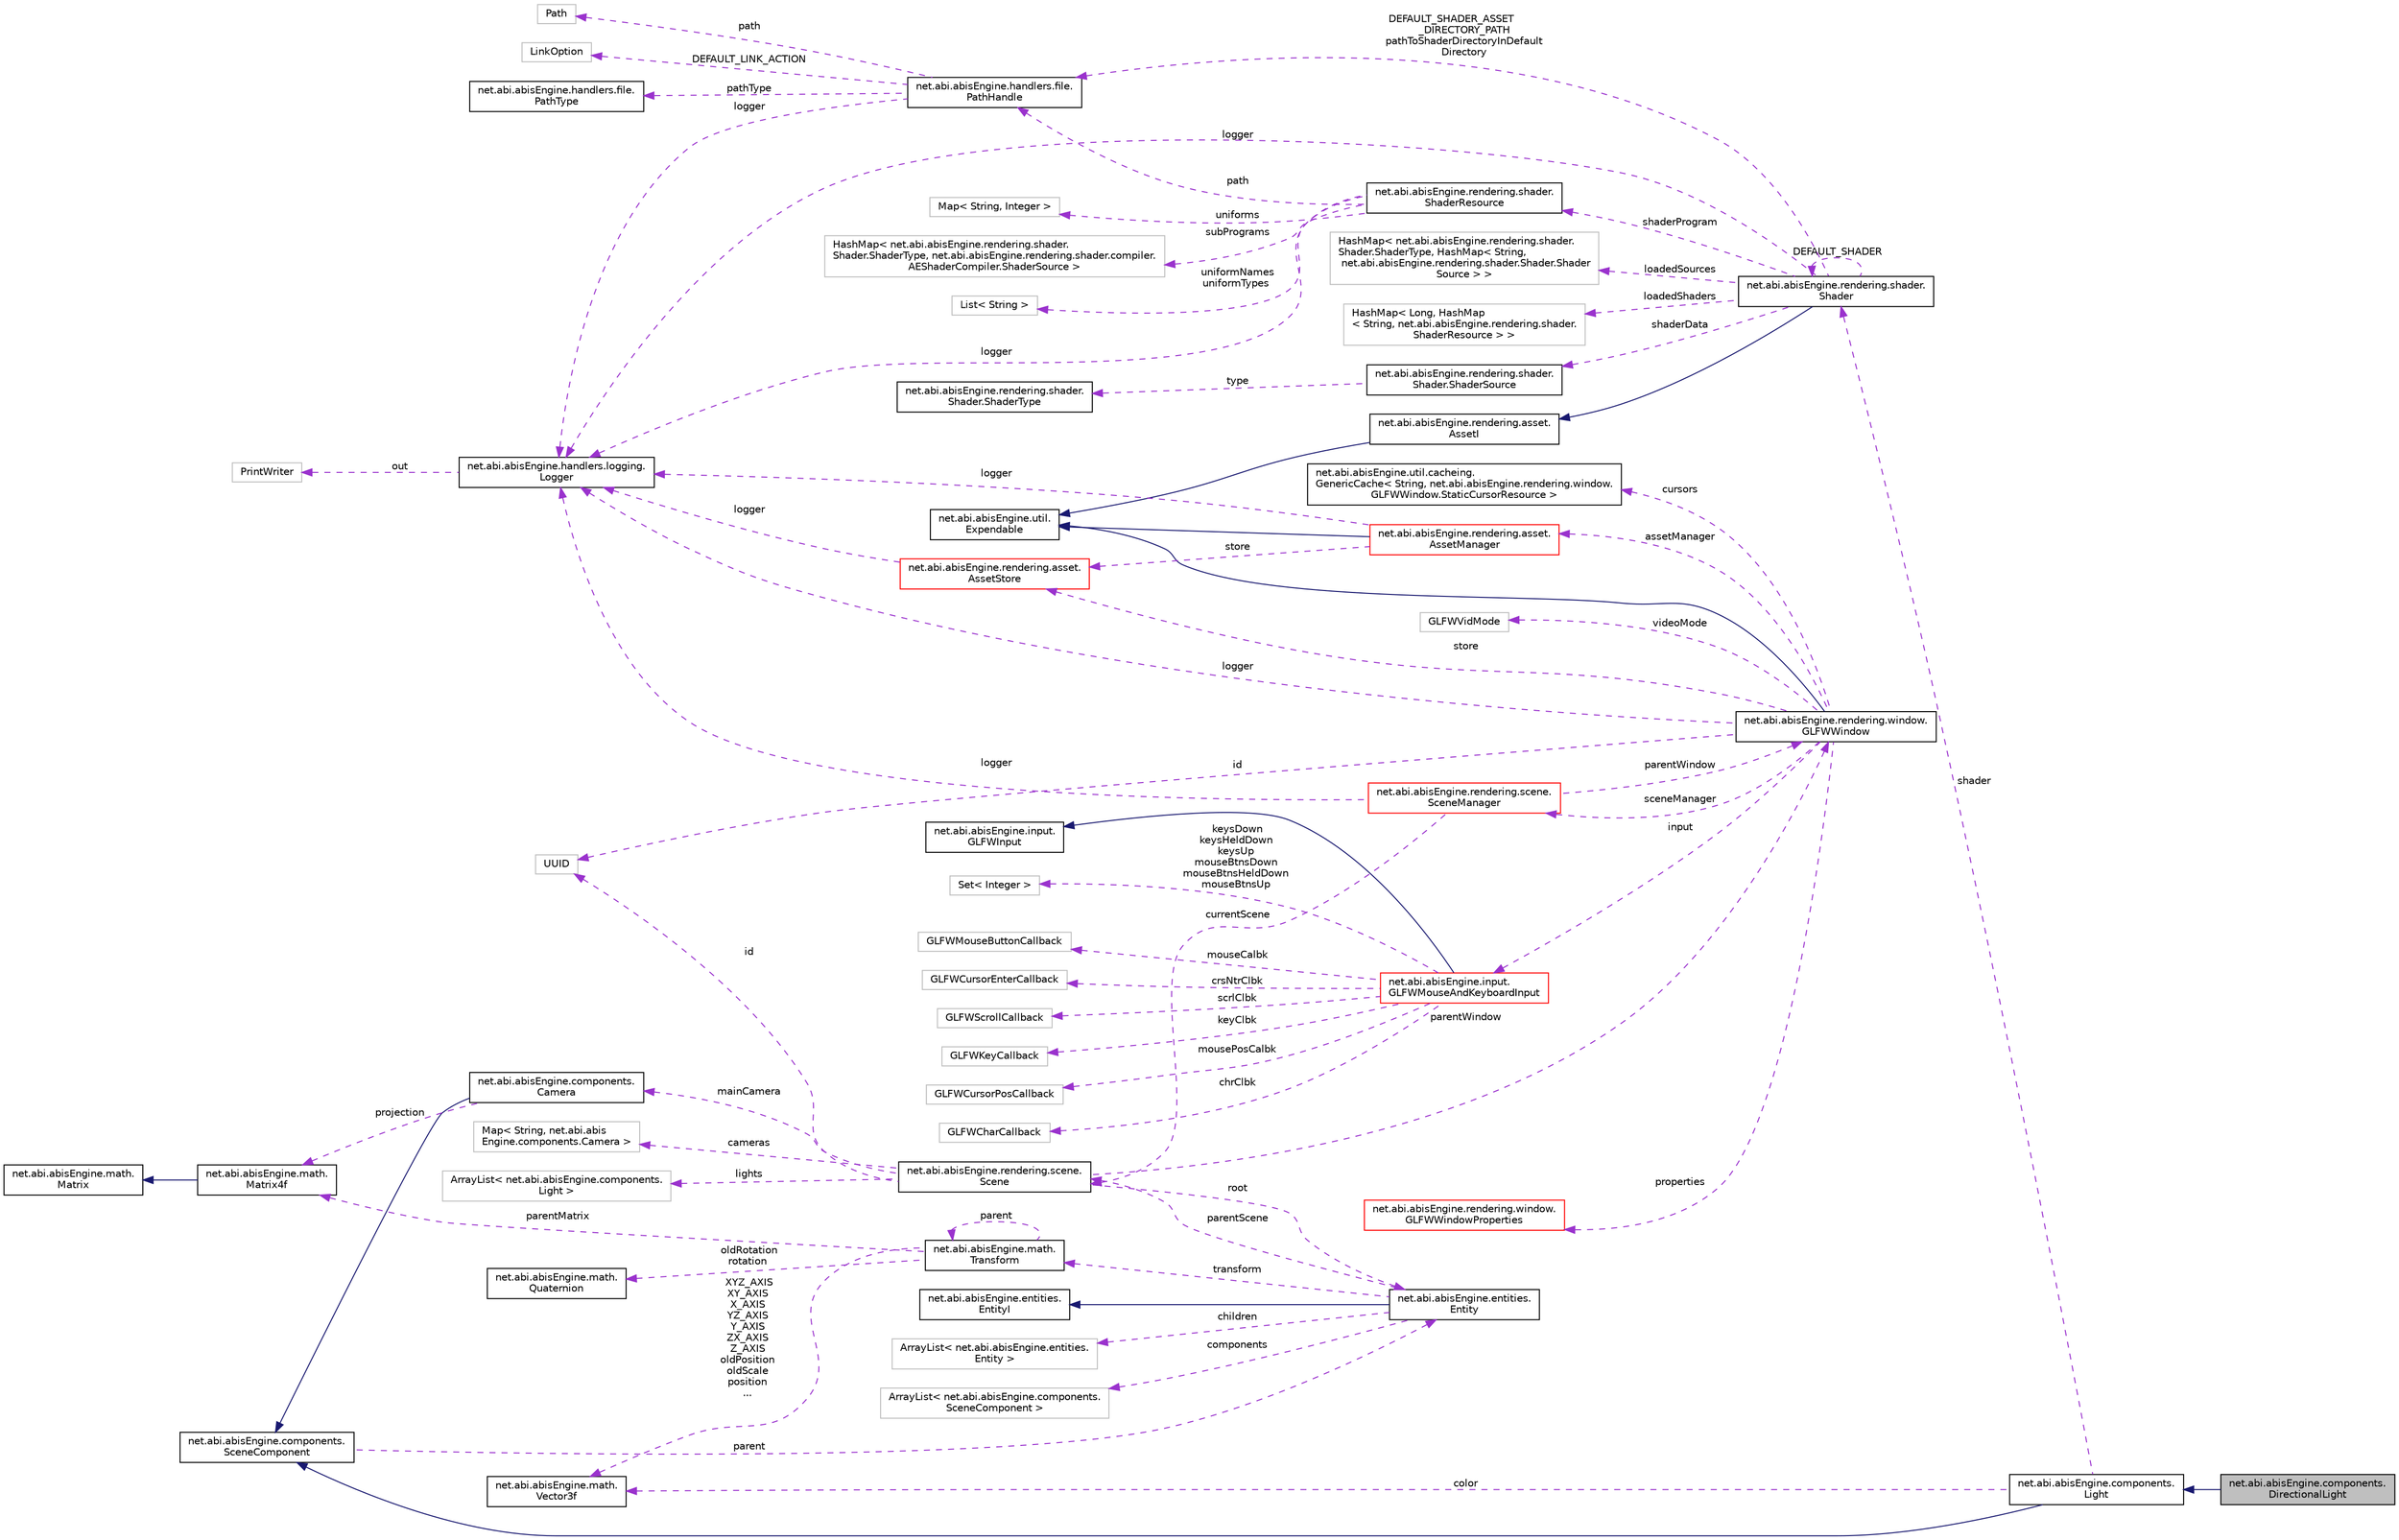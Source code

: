 digraph "net.abi.abisEngine.components.DirectionalLight"
{
 // LATEX_PDF_SIZE
  edge [fontname="Helvetica",fontsize="10",labelfontname="Helvetica",labelfontsize="10"];
  node [fontname="Helvetica",fontsize="10",shape=record];
  rankdir="LR";
  Node1 [label="net.abi.abisEngine.components.\lDirectionalLight",height=0.2,width=0.4,color="black", fillcolor="grey75", style="filled", fontcolor="black",tooltip=" "];
  Node2 -> Node1 [dir="back",color="midnightblue",fontsize="10",style="solid",fontname="Helvetica"];
  Node2 [label="net.abi.abisEngine.components.\lLight",height=0.2,width=0.4,color="black", fillcolor="white", style="filled",URL="$d8/d7a/classnet_1_1abi_1_1abis_engine_1_1components_1_1_light.html",tooltip=" "];
  Node3 -> Node2 [dir="back",color="midnightblue",fontsize="10",style="solid",fontname="Helvetica"];
  Node3 [label="net.abi.abisEngine.components.\lSceneComponent",height=0.2,width=0.4,color="black", fillcolor="white", style="filled",URL="$dd/d76/classnet_1_1abi_1_1abis_engine_1_1components_1_1_scene_component.html",tooltip=" "];
  Node4 -> Node3 [dir="back",color="darkorchid3",fontsize="10",style="dashed",label=" parent" ,fontname="Helvetica"];
  Node4 [label="net.abi.abisEngine.entities.\lEntity",height=0.2,width=0.4,color="black", fillcolor="white", style="filled",URL="$d0/d36/classnet_1_1abi_1_1abis_engine_1_1entities_1_1_entity.html",tooltip=" "];
  Node5 -> Node4 [dir="back",color="midnightblue",fontsize="10",style="solid",fontname="Helvetica"];
  Node5 [label="net.abi.abisEngine.entities.\lEntityI",height=0.2,width=0.4,color="black", fillcolor="white", style="filled",URL="$d6/dd1/interfacenet_1_1abi_1_1abis_engine_1_1entities_1_1_entity_i.html",tooltip=" "];
  Node6 -> Node4 [dir="back",color="darkorchid3",fontsize="10",style="dashed",label=" children" ,fontname="Helvetica"];
  Node6 [label="ArrayList\< net.abi.abisEngine.entities.\lEntity \>",height=0.2,width=0.4,color="grey75", fillcolor="white", style="filled",tooltip=" "];
  Node7 -> Node4 [dir="back",color="darkorchid3",fontsize="10",style="dashed",label=" components" ,fontname="Helvetica"];
  Node7 [label="ArrayList\< net.abi.abisEngine.components.\lSceneComponent \>",height=0.2,width=0.4,color="grey75", fillcolor="white", style="filled",tooltip=" "];
  Node8 -> Node4 [dir="back",color="darkorchid3",fontsize="10",style="dashed",label=" parentScene" ,fontname="Helvetica"];
  Node8 [label="net.abi.abisEngine.rendering.scene.\lScene",height=0.2,width=0.4,color="black", fillcolor="white", style="filled",URL="$d4/d7f/classnet_1_1abi_1_1abis_engine_1_1rendering_1_1scene_1_1_scene.html",tooltip=" "];
  Node9 -> Node8 [dir="back",color="darkorchid3",fontsize="10",style="dashed",label=" parentWindow" ,fontname="Helvetica"];
  Node9 [label="net.abi.abisEngine.rendering.window.\lGLFWWindow",height=0.2,width=0.4,color="black", fillcolor="white", style="filled",URL="$d9/d77/classnet_1_1abi_1_1abis_engine_1_1rendering_1_1window_1_1_g_l_f_w_window.html",tooltip=" "];
  Node10 -> Node9 [dir="back",color="midnightblue",fontsize="10",style="solid",fontname="Helvetica"];
  Node10 [label="net.abi.abisEngine.util.\lExpendable",height=0.2,width=0.4,color="black", fillcolor="white", style="filled",URL="$dd/d27/interfacenet_1_1abi_1_1abis_engine_1_1util_1_1_expendable.html",tooltip=" "];
  Node11 -> Node9 [dir="back",color="darkorchid3",fontsize="10",style="dashed",label=" input" ,fontname="Helvetica"];
  Node11 [label="net.abi.abisEngine.input.\lGLFWMouseAndKeyboardInput",height=0.2,width=0.4,color="red", fillcolor="white", style="filled",URL="$d8/d8a/classnet_1_1abi_1_1abis_engine_1_1input_1_1_g_l_f_w_mouse_and_keyboard_input.html",tooltip=" "];
  Node12 -> Node11 [dir="back",color="midnightblue",fontsize="10",style="solid",fontname="Helvetica"];
  Node12 [label="net.abi.abisEngine.input.\lGLFWInput",height=0.2,width=0.4,color="black", fillcolor="white", style="filled",URL="$d3/d9b/classnet_1_1abi_1_1abis_engine_1_1input_1_1_g_l_f_w_input.html",tooltip=" "];
  Node13 -> Node11 [dir="back",color="darkorchid3",fontsize="10",style="dashed",label=" keysDown\nkeysHeldDown\nkeysUp\nmouseBtnsDown\nmouseBtnsHeldDown\nmouseBtnsUp" ,fontname="Helvetica"];
  Node13 [label="Set\< Integer \>",height=0.2,width=0.4,color="grey75", fillcolor="white", style="filled",tooltip=" "];
  Node14 -> Node11 [dir="back",color="darkorchid3",fontsize="10",style="dashed",label=" mouseCalbk" ,fontname="Helvetica"];
  Node14 [label="GLFWMouseButtonCallback",height=0.2,width=0.4,color="grey75", fillcolor="white", style="filled",tooltip=" "];
  Node15 -> Node11 [dir="back",color="darkorchid3",fontsize="10",style="dashed",label=" crsNtrClbk" ,fontname="Helvetica"];
  Node15 [label="GLFWCursorEnterCallback",height=0.2,width=0.4,color="grey75", fillcolor="white", style="filled",tooltip=" "];
  Node16 -> Node11 [dir="back",color="darkorchid3",fontsize="10",style="dashed",label=" scrlClbk" ,fontname="Helvetica"];
  Node16 [label="GLFWScrollCallback",height=0.2,width=0.4,color="grey75", fillcolor="white", style="filled",tooltip=" "];
  Node17 -> Node11 [dir="back",color="darkorchid3",fontsize="10",style="dashed",label=" keyClbk" ,fontname="Helvetica"];
  Node17 [label="GLFWKeyCallback",height=0.2,width=0.4,color="grey75", fillcolor="white", style="filled",tooltip=" "];
  Node18 -> Node11 [dir="back",color="darkorchid3",fontsize="10",style="dashed",label=" mousePosCalbk" ,fontname="Helvetica"];
  Node18 [label="GLFWCursorPosCallback",height=0.2,width=0.4,color="grey75", fillcolor="white", style="filled",tooltip=" "];
  Node19 -> Node11 [dir="back",color="darkorchid3",fontsize="10",style="dashed",label=" chrClbk" ,fontname="Helvetica"];
  Node19 [label="GLFWCharCallback",height=0.2,width=0.4,color="grey75", fillcolor="white", style="filled",tooltip=" "];
  Node21 -> Node9 [dir="back",color="darkorchid3",fontsize="10",style="dashed",label=" store" ,fontname="Helvetica"];
  Node21 [label="net.abi.abisEngine.rendering.asset.\lAssetStore",height=0.2,width=0.4,color="red", fillcolor="white", style="filled",URL="$d0/dfb/classnet_1_1abi_1_1abis_engine_1_1rendering_1_1asset_1_1_asset_store.html",tooltip=" "];
  Node24 -> Node21 [dir="back",color="darkorchid3",fontsize="10",style="dashed",label=" logger" ,fontname="Helvetica"];
  Node24 [label="net.abi.abisEngine.handlers.logging.\lLogger",height=0.2,width=0.4,color="black", fillcolor="white", style="filled",URL="$d1/d70/classnet_1_1abi_1_1abis_engine_1_1handlers_1_1logging_1_1_logger.html",tooltip=" "];
  Node25 -> Node24 [dir="back",color="darkorchid3",fontsize="10",style="dashed",label=" out" ,fontname="Helvetica"];
  Node25 [label="PrintWriter",height=0.2,width=0.4,color="grey75", fillcolor="white", style="filled",tooltip=" "];
  Node26 -> Node9 [dir="back",color="darkorchid3",fontsize="10",style="dashed",label=" assetManager" ,fontname="Helvetica"];
  Node26 [label="net.abi.abisEngine.rendering.asset.\lAssetManager",height=0.2,width=0.4,color="red", fillcolor="white", style="filled",URL="$d1/d92/classnet_1_1abi_1_1abis_engine_1_1rendering_1_1asset_1_1_asset_manager.html",tooltip=" "];
  Node10 -> Node26 [dir="back",color="midnightblue",fontsize="10",style="solid",fontname="Helvetica"];
  Node21 -> Node26 [dir="back",color="darkorchid3",fontsize="10",style="dashed",label=" store" ,fontname="Helvetica"];
  Node24 -> Node26 [dir="back",color="darkorchid3",fontsize="10",style="dashed",label=" logger" ,fontname="Helvetica"];
  Node32 -> Node9 [dir="back",color="darkorchid3",fontsize="10",style="dashed",label=" id" ,fontname="Helvetica"];
  Node32 [label="UUID",height=0.2,width=0.4,color="grey75", fillcolor="white", style="filled",tooltip=" "];
  Node24 -> Node9 [dir="back",color="darkorchid3",fontsize="10",style="dashed",label=" logger" ,fontname="Helvetica"];
  Node33 -> Node9 [dir="back",color="darkorchid3",fontsize="10",style="dashed",label=" videoMode" ,fontname="Helvetica"];
  Node33 [label="GLFWVidMode",height=0.2,width=0.4,color="grey75", fillcolor="white", style="filled",tooltip=" "];
  Node34 -> Node9 [dir="back",color="darkorchid3",fontsize="10",style="dashed",label=" properties" ,fontname="Helvetica"];
  Node34 [label="net.abi.abisEngine.rendering.window.\lGLFWWindowProperties",height=0.2,width=0.4,color="red", fillcolor="white", style="filled",URL="$d8/d55/classnet_1_1abi_1_1abis_engine_1_1rendering_1_1window_1_1_g_l_f_w_window_properties.html",tooltip=" "];
  Node70 -> Node9 [dir="back",color="darkorchid3",fontsize="10",style="dashed",label=" sceneManager" ,fontname="Helvetica"];
  Node70 [label="net.abi.abisEngine.rendering.scene.\lSceneManager",height=0.2,width=0.4,color="red", fillcolor="white", style="filled",URL="$da/df9/classnet_1_1abi_1_1abis_engine_1_1rendering_1_1scene_1_1_scene_manager.html",tooltip=" "];
  Node8 -> Node70 [dir="back",color="darkorchid3",fontsize="10",style="dashed",label=" currentScene" ,fontname="Helvetica"];
  Node9 -> Node70 [dir="back",color="darkorchid3",fontsize="10",style="dashed",label=" parentWindow" ,fontname="Helvetica"];
  Node24 -> Node70 [dir="back",color="darkorchid3",fontsize="10",style="dashed",label=" logger" ,fontname="Helvetica"];
  Node72 -> Node9 [dir="back",color="darkorchid3",fontsize="10",style="dashed",label=" cursors" ,fontname="Helvetica"];
  Node72 [label="net.abi.abisEngine.util.cacheing.\lGenericCache\< String, net.abi.abisEngine.rendering.window.\lGLFWWindow.StaticCursorResource \>",height=0.2,width=0.4,color="black", fillcolor="white", style="filled",URL="$d2/dbf/classnet_1_1abi_1_1abis_engine_1_1util_1_1cacheing_1_1_generic_cache.html",tooltip=" "];
  Node73 -> Node8 [dir="back",color="darkorchid3",fontsize="10",style="dashed",label=" cameras" ,fontname="Helvetica"];
  Node73 [label="Map\< String, net.abi.abis\lEngine.components.Camera \>",height=0.2,width=0.4,color="grey75", fillcolor="white", style="filled",tooltip=" "];
  Node4 -> Node8 [dir="back",color="darkorchid3",fontsize="10",style="dashed",label=" root" ,fontname="Helvetica"];
  Node74 -> Node8 [dir="back",color="darkorchid3",fontsize="10",style="dashed",label=" lights" ,fontname="Helvetica"];
  Node74 [label="ArrayList\< net.abi.abisEngine.components.\lLight \>",height=0.2,width=0.4,color="grey75", fillcolor="white", style="filled",tooltip=" "];
  Node32 -> Node8 [dir="back",color="darkorchid3",fontsize="10",style="dashed",label=" id" ,fontname="Helvetica"];
  Node48 -> Node8 [dir="back",color="darkorchid3",fontsize="10",style="dashed",label=" mainCamera" ,fontname="Helvetica"];
  Node48 [label="net.abi.abisEngine.components.\lCamera",height=0.2,width=0.4,color="black", fillcolor="white", style="filled",URL="$de/d64/classnet_1_1abi_1_1abis_engine_1_1components_1_1_camera.html",tooltip=" "];
  Node3 -> Node48 [dir="back",color="midnightblue",fontsize="10",style="solid",fontname="Helvetica"];
  Node49 -> Node48 [dir="back",color="darkorchid3",fontsize="10",style="dashed",label=" projection" ,fontname="Helvetica"];
  Node49 [label="net.abi.abisEngine.math.\lMatrix4f",height=0.2,width=0.4,color="black", fillcolor="white", style="filled",URL="$d1/d7f/classnet_1_1abi_1_1abis_engine_1_1math_1_1_matrix4f.html",tooltip=" "];
  Node50 -> Node49 [dir="back",color="midnightblue",fontsize="10",style="solid",fontname="Helvetica"];
  Node50 [label="net.abi.abisEngine.math.\lMatrix",height=0.2,width=0.4,color="black", fillcolor="white", style="filled",URL="$d6/d1f/interfacenet_1_1abi_1_1abis_engine_1_1math_1_1_matrix.html",tooltip=" "];
  Node75 -> Node4 [dir="back",color="darkorchid3",fontsize="10",style="dashed",label=" transform" ,fontname="Helvetica"];
  Node75 [label="net.abi.abisEngine.math.\lTransform",height=0.2,width=0.4,color="black", fillcolor="white", style="filled",URL="$db/d33/classnet_1_1abi_1_1abis_engine_1_1math_1_1_transform.html",tooltip=" "];
  Node47 -> Node75 [dir="back",color="darkorchid3",fontsize="10",style="dashed",label=" XYZ_AXIS\nXY_AXIS\nX_AXIS\nYZ_AXIS\nY_AXIS\nZX_AXIS\nZ_AXIS\noldPosition\noldScale\nposition\n..." ,fontname="Helvetica"];
  Node47 [label="net.abi.abisEngine.math.\lVector3f",height=0.2,width=0.4,color="black", fillcolor="white", style="filled",URL="$d3/de5/classnet_1_1abi_1_1abis_engine_1_1math_1_1_vector3f.html",tooltip=" "];
  Node76 -> Node75 [dir="back",color="darkorchid3",fontsize="10",style="dashed",label=" oldRotation\nrotation" ,fontname="Helvetica"];
  Node76 [label="net.abi.abisEngine.math.\lQuaternion",height=0.2,width=0.4,color="black", fillcolor="white", style="filled",URL="$d9/daf/classnet_1_1abi_1_1abis_engine_1_1math_1_1_quaternion.html",tooltip=" "];
  Node75 -> Node75 [dir="back",color="darkorchid3",fontsize="10",style="dashed",label=" parent" ,fontname="Helvetica"];
  Node49 -> Node75 [dir="back",color="darkorchid3",fontsize="10",style="dashed",label=" parentMatrix" ,fontname="Helvetica"];
  Node47 -> Node2 [dir="back",color="darkorchid3",fontsize="10",style="dashed",label=" color" ,fontname="Helvetica"];
  Node51 -> Node2 [dir="back",color="darkorchid3",fontsize="10",style="dashed",label=" shader" ,fontname="Helvetica"];
  Node51 [label="net.abi.abisEngine.rendering.shader.\lShader",height=0.2,width=0.4,color="black", fillcolor="white", style="filled",URL="$da/dff/classnet_1_1abi_1_1abis_engine_1_1rendering_1_1shader_1_1_shader.html",tooltip=" "];
  Node52 -> Node51 [dir="back",color="midnightblue",fontsize="10",style="solid",fontname="Helvetica"];
  Node52 [label="net.abi.abisEngine.rendering.asset.\lAssetI",height=0.2,width=0.4,color="black", fillcolor="white", style="filled",URL="$db/d3c/interfacenet_1_1abi_1_1abis_engine_1_1rendering_1_1asset_1_1_asset_i.html",tooltip=" "];
  Node10 -> Node52 [dir="back",color="midnightblue",fontsize="10",style="solid",fontname="Helvetica"];
  Node53 -> Node51 [dir="back",color="darkorchid3",fontsize="10",style="dashed",label=" shaderProgram" ,fontname="Helvetica"];
  Node53 [label="net.abi.abisEngine.rendering.shader.\lShaderResource",height=0.2,width=0.4,color="black", fillcolor="white", style="filled",URL="$d7/d77/classnet_1_1abi_1_1abis_engine_1_1rendering_1_1shader_1_1_shader_resource.html",tooltip=" "];
  Node54 -> Node53 [dir="back",color="darkorchid3",fontsize="10",style="dashed",label=" uniformNames\nuniformTypes" ,fontname="Helvetica"];
  Node54 [label="List\< String \>",height=0.2,width=0.4,color="grey75", fillcolor="white", style="filled",tooltip=" "];
  Node55 -> Node53 [dir="back",color="darkorchid3",fontsize="10",style="dashed",label=" path" ,fontname="Helvetica"];
  Node55 [label="net.abi.abisEngine.handlers.file.\lPathHandle",height=0.2,width=0.4,color="black", fillcolor="white", style="filled",URL="$d6/d9e/classnet_1_1abi_1_1abis_engine_1_1handlers_1_1file_1_1_path_handle.html",tooltip=" "];
  Node56 -> Node55 [dir="back",color="darkorchid3",fontsize="10",style="dashed",label=" DEFAULT_LINK_ACTION" ,fontname="Helvetica"];
  Node56 [label="LinkOption",height=0.2,width=0.4,color="grey75", fillcolor="white", style="filled",tooltip=" "];
  Node57 -> Node55 [dir="back",color="darkorchid3",fontsize="10",style="dashed",label=" pathType" ,fontname="Helvetica"];
  Node57 [label="net.abi.abisEngine.handlers.file.\lPathType",height=0.2,width=0.4,color="black", fillcolor="white", style="filled",URL="$de/dc8/enumnet_1_1abi_1_1abis_engine_1_1handlers_1_1file_1_1_path_type.html",tooltip=" "];
  Node58 -> Node55 [dir="back",color="darkorchid3",fontsize="10",style="dashed",label=" path" ,fontname="Helvetica"];
  Node58 [label="Path",height=0.2,width=0.4,color="grey75", fillcolor="white", style="filled",tooltip=" "];
  Node24 -> Node55 [dir="back",color="darkorchid3",fontsize="10",style="dashed",label=" logger" ,fontname="Helvetica"];
  Node59 -> Node53 [dir="back",color="darkorchid3",fontsize="10",style="dashed",label=" uniforms" ,fontname="Helvetica"];
  Node59 [label="Map\< String, Integer \>",height=0.2,width=0.4,color="grey75", fillcolor="white", style="filled",tooltip=" "];
  Node24 -> Node53 [dir="back",color="darkorchid3",fontsize="10",style="dashed",label=" logger" ,fontname="Helvetica"];
  Node60 -> Node53 [dir="back",color="darkorchid3",fontsize="10",style="dashed",label=" subPrograms" ,fontname="Helvetica"];
  Node60 [label="HashMap\< net.abi.abisEngine.rendering.shader.\lShader.ShaderType, net.abi.abisEngine.rendering.shader.compiler.\lAEShaderCompiler.ShaderSource \>",height=0.2,width=0.4,color="grey75", fillcolor="white", style="filled",tooltip=" "];
  Node55 -> Node51 [dir="back",color="darkorchid3",fontsize="10",style="dashed",label=" DEFAULT_SHADER_ASSET\l_DIRECTORY_PATH\npathToShaderDirectoryInDefault\lDirectory" ,fontname="Helvetica"];
  Node61 -> Node51 [dir="back",color="darkorchid3",fontsize="10",style="dashed",label=" loadedSources" ,fontname="Helvetica"];
  Node61 [label="HashMap\< net.abi.abisEngine.rendering.shader.\lShader.ShaderType, HashMap\< String,\l net.abi.abisEngine.rendering.shader.Shader.Shader\lSource \> \>",height=0.2,width=0.4,color="grey75", fillcolor="white", style="filled",tooltip=" "];
  Node62 -> Node51 [dir="back",color="darkorchid3",fontsize="10",style="dashed",label=" shaderData" ,fontname="Helvetica"];
  Node62 [label="net.abi.abisEngine.rendering.shader.\lShader.ShaderSource",height=0.2,width=0.4,color="black", fillcolor="white", style="filled",URL="$d3/d62/classnet_1_1abi_1_1abis_engine_1_1rendering_1_1shader_1_1_shader_1_1_shader_source.html",tooltip=" "];
  Node63 -> Node62 [dir="back",color="darkorchid3",fontsize="10",style="dashed",label=" type" ,fontname="Helvetica"];
  Node63 [label="net.abi.abisEngine.rendering.shader.\lShader.ShaderType",height=0.2,width=0.4,color="black", fillcolor="white", style="filled",URL="$dc/df4/enumnet_1_1abi_1_1abis_engine_1_1rendering_1_1shader_1_1_shader_1_1_shader_type.html",tooltip=" "];
  Node24 -> Node51 [dir="back",color="darkorchid3",fontsize="10",style="dashed",label=" logger" ,fontname="Helvetica"];
  Node51 -> Node51 [dir="back",color="darkorchid3",fontsize="10",style="dashed",label=" DEFAULT_SHADER" ,fontname="Helvetica"];
  Node64 -> Node51 [dir="back",color="darkorchid3",fontsize="10",style="dashed",label=" loadedShaders" ,fontname="Helvetica"];
  Node64 [label="HashMap\< Long, HashMap\l\< String, net.abi.abisEngine.rendering.shader.\lShaderResource \> \>",height=0.2,width=0.4,color="grey75", fillcolor="white", style="filled",tooltip=" "];
}
